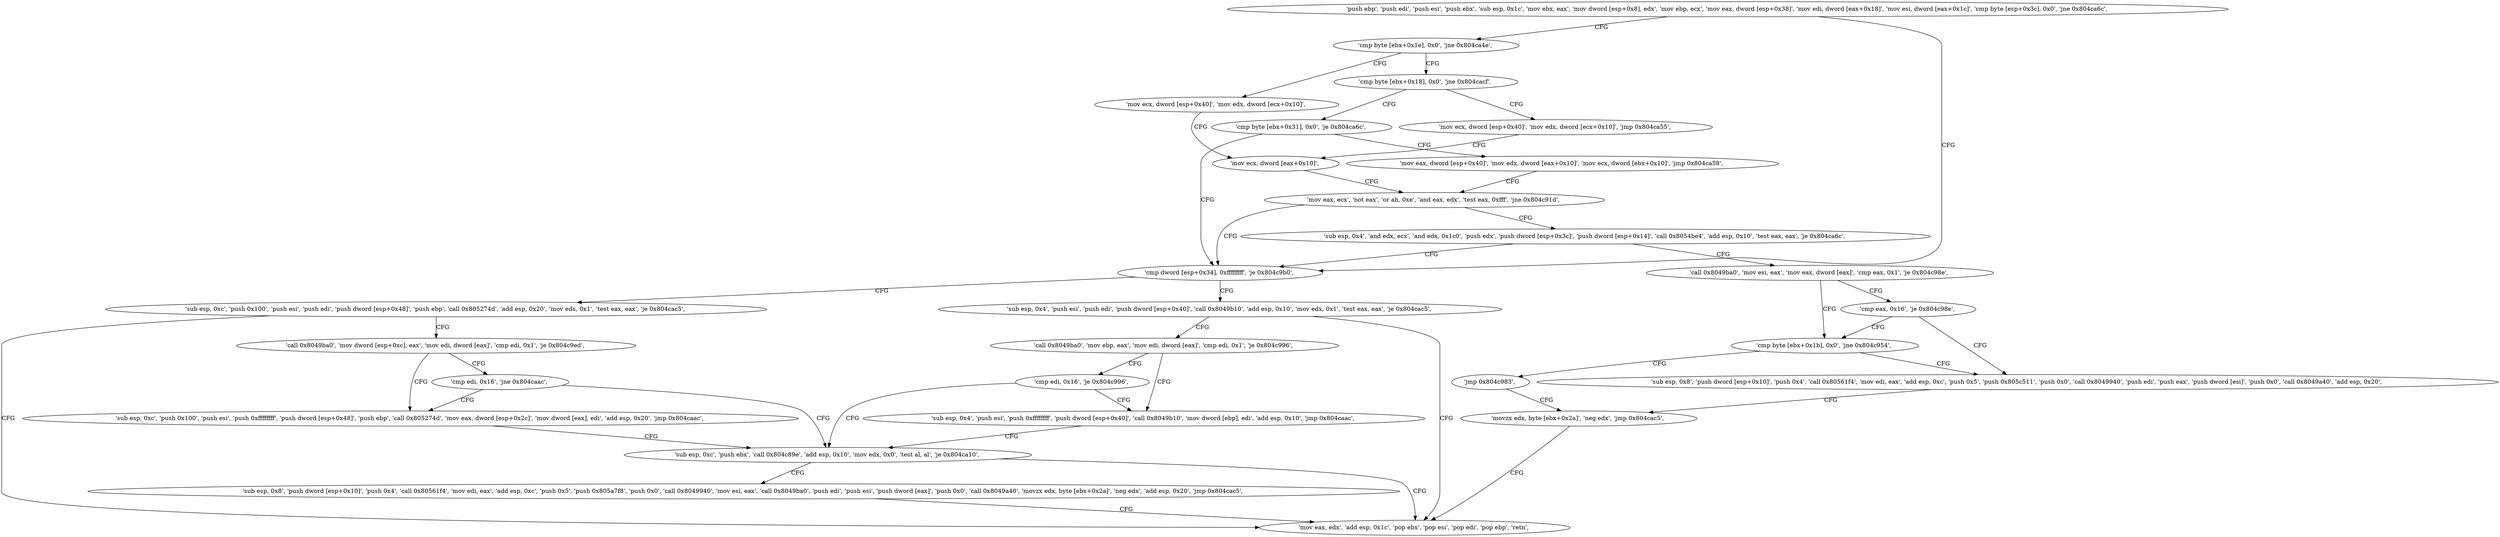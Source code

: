 digraph "func" {
"134531276" [label = "'push ebp', 'push edi', 'push esi', 'push ebx', 'sub esp, 0x1c', 'mov ebx, eax', 'mov dword [esp+0x8], edx', 'mov ebp, ecx', 'mov eax, dword [esp+0x38]', 'mov edi, dword [eax+0x18]', 'mov esi, dword [eax+0x1c]', 'cmp byte [esp+0x3c], 0x0', 'jne 0x804ca6c', " ]
"134531692" [label = "'cmp dword [esp+0x34], 0xffffffff', 'je 0x804c9b0', " ]
"134531312" [label = "'cmp byte [ebx+0x1e], 0x0', 'jne 0x804ca4e', " ]
"134531504" [label = "'sub esp, 0xc', 'push 0x100', 'push esi', 'push edi', 'push dword [esp+0x48]', 'push ebp', 'call 0x805274d', 'add esp, 0x20', 'mov edx, 0x1', 'test eax, eax', 'je 0x804cac5', " ]
"134531703" [label = "'sub esp, 0x4', 'push esi', 'push edi', 'push dword [esp+0x40]', 'call 0x8049b10', 'add esp, 0x10', 'mov edx, 0x1', 'test eax, eax', 'je 0x804cac5', " ]
"134531662" [label = "'mov ecx, dword [esp+0x40]', 'mov edx, dword [ecx+0x10]', " ]
"134531322" [label = "'cmp byte [ebx+0x18], 0x0', 'jne 0x804cacf', " ]
"134531781" [label = "'mov eax, edx', 'add esp, 0x1c', 'pop ebx', 'pop esi', 'pop edi', 'pop ebp', 'retn', " ]
"134531540" [label = "'call 0x8049ba0', 'mov dword [esp+0xc], eax', 'mov edi, dword [eax]', 'cmp edi, 0x1', 'je 0x804c9ed', " ]
"134531729" [label = "'call 0x8049ba0', 'mov ebp, eax', 'mov edi, dword [eax]', 'cmp edi, 0x1', 'je 0x804c996', " ]
"134531669" [label = "'mov ecx, dword [eax+0x10]', " ]
"134531791" [label = "'mov ecx, dword [esp+0x40]', 'mov edx, dword [ecx+0x10]', 'jmp 0x804ca55', " ]
"134531332" [label = "'cmp byte [ebx+0x31], 0x0', 'je 0x804ca6c', " ]
"134531565" [label = "'sub esp, 0xc', 'push 0x100', 'push esi', 'push 0xffffffff', 'push dword [esp+0x48]', 'push ebp', 'call 0x805274d', 'mov eax, dword [esp+0x2c]', 'mov dword [eax], edi', 'add esp, 0x20', 'jmp 0x804caac', " ]
"134531556" [label = "'cmp edi, 0x16', 'jne 0x804caac', " ]
"134531478" [label = "'sub esp, 0x4', 'push esi', 'push 0xffffffff', 'push dword [esp+0x40]', 'call 0x8049b10', 'mov dword [ebp], edi', 'add esp, 0x10', 'jmp 0x804caac', " ]
"134531747" [label = "'cmp edi, 0x16', 'je 0x804c996', " ]
"134531357" [label = "'sub esp, 0x4', 'and edx, ecx', 'and edx, 0x1c0', 'push edx', 'push dword [esp+0x3c]', 'push dword [esp+0x14]', 'call 0x8054be4', 'add esp, 0x10', 'test eax, eax', 'je 0x804ca6c', " ]
"134531393" [label = "'call 0x8049ba0', 'mov esi, eax', 'mov eax, dword [eax]', 'cmp eax, 0x1', 'je 0x804c98e', " ]
"134531342" [label = "'mov eax, dword [esp+0x40]', 'mov edx, dword [eax+0x10]', 'mov ecx, dword [ebx+0x10]', 'jmp 0x804ca58', " ]
"134531756" [label = "'sub esp, 0xc', 'push ebx', 'call 0x804c89e', 'add esp, 0x10', 'mov edx, 0x0', 'test al, al', 'je 0x804ca10', " ]
"134531470" [label = "'cmp byte [ebx+0x1b], 0x0', 'jne 0x804c954', " ]
"134531407" [label = "'cmp eax, 0x16', 'je 0x804c98e', " ]
"134531672" [label = "'mov eax, ecx', 'not eax', 'or ah, 0xe', 'and eax, edx', 'test eax, 0xfff', 'jne 0x804c91d', " ]
"134531600" [label = "'sub esp, 0x8', 'push dword [esp+0x10]', 'push 0x4', 'call 0x80561f4', 'mov edi, eax', 'add esp, 0xc', 'push 0x5', 'push 0x805a7f8', 'push 0x0', 'call 0x8049940', 'mov esi, eax', 'call 0x8049ba0', 'push edi', 'push esi', 'push dword [eax]', 'push 0x0', 'call 0x8049a40', 'movzx edx, byte [ebx+0x2a]', 'neg edx', 'add esp, 0x20', 'jmp 0x804cac5', " ]
"134531412" [label = "'sub esp, 0x8', 'push dword [esp+0x10]', 'push 0x4', 'call 0x80561f4', 'mov edi, eax', 'add esp, 0xc', 'push 0x5', 'push 0x805c511', 'push 0x0', 'call 0x8049940', 'push edi', 'push eax', 'push dword [esi]', 'push 0x0', 'call 0x8049a40', 'add esp, 0x20', " ]
"134531476" [label = "'jmp 0x804c983', " ]
"134531459" [label = "'movzx edx, byte [ebx+0x2a]', 'neg edx', 'jmp 0x804cac5', " ]
"134531276" -> "134531692" [ label = "CFG" ]
"134531276" -> "134531312" [ label = "CFG" ]
"134531692" -> "134531504" [ label = "CFG" ]
"134531692" -> "134531703" [ label = "CFG" ]
"134531312" -> "134531662" [ label = "CFG" ]
"134531312" -> "134531322" [ label = "CFG" ]
"134531504" -> "134531781" [ label = "CFG" ]
"134531504" -> "134531540" [ label = "CFG" ]
"134531703" -> "134531781" [ label = "CFG" ]
"134531703" -> "134531729" [ label = "CFG" ]
"134531662" -> "134531669" [ label = "CFG" ]
"134531322" -> "134531791" [ label = "CFG" ]
"134531322" -> "134531332" [ label = "CFG" ]
"134531540" -> "134531565" [ label = "CFG" ]
"134531540" -> "134531556" [ label = "CFG" ]
"134531729" -> "134531478" [ label = "CFG" ]
"134531729" -> "134531747" [ label = "CFG" ]
"134531669" -> "134531672" [ label = "CFG" ]
"134531791" -> "134531669" [ label = "CFG" ]
"134531332" -> "134531692" [ label = "CFG" ]
"134531332" -> "134531342" [ label = "CFG" ]
"134531565" -> "134531756" [ label = "CFG" ]
"134531556" -> "134531756" [ label = "CFG" ]
"134531556" -> "134531565" [ label = "CFG" ]
"134531478" -> "134531756" [ label = "CFG" ]
"134531747" -> "134531478" [ label = "CFG" ]
"134531747" -> "134531756" [ label = "CFG" ]
"134531357" -> "134531692" [ label = "CFG" ]
"134531357" -> "134531393" [ label = "CFG" ]
"134531393" -> "134531470" [ label = "CFG" ]
"134531393" -> "134531407" [ label = "CFG" ]
"134531342" -> "134531672" [ label = "CFG" ]
"134531756" -> "134531600" [ label = "CFG" ]
"134531756" -> "134531781" [ label = "CFG" ]
"134531470" -> "134531412" [ label = "CFG" ]
"134531470" -> "134531476" [ label = "CFG" ]
"134531407" -> "134531470" [ label = "CFG" ]
"134531407" -> "134531412" [ label = "CFG" ]
"134531672" -> "134531357" [ label = "CFG" ]
"134531672" -> "134531692" [ label = "CFG" ]
"134531600" -> "134531781" [ label = "CFG" ]
"134531412" -> "134531459" [ label = "CFG" ]
"134531476" -> "134531459" [ label = "CFG" ]
"134531459" -> "134531781" [ label = "CFG" ]
}

